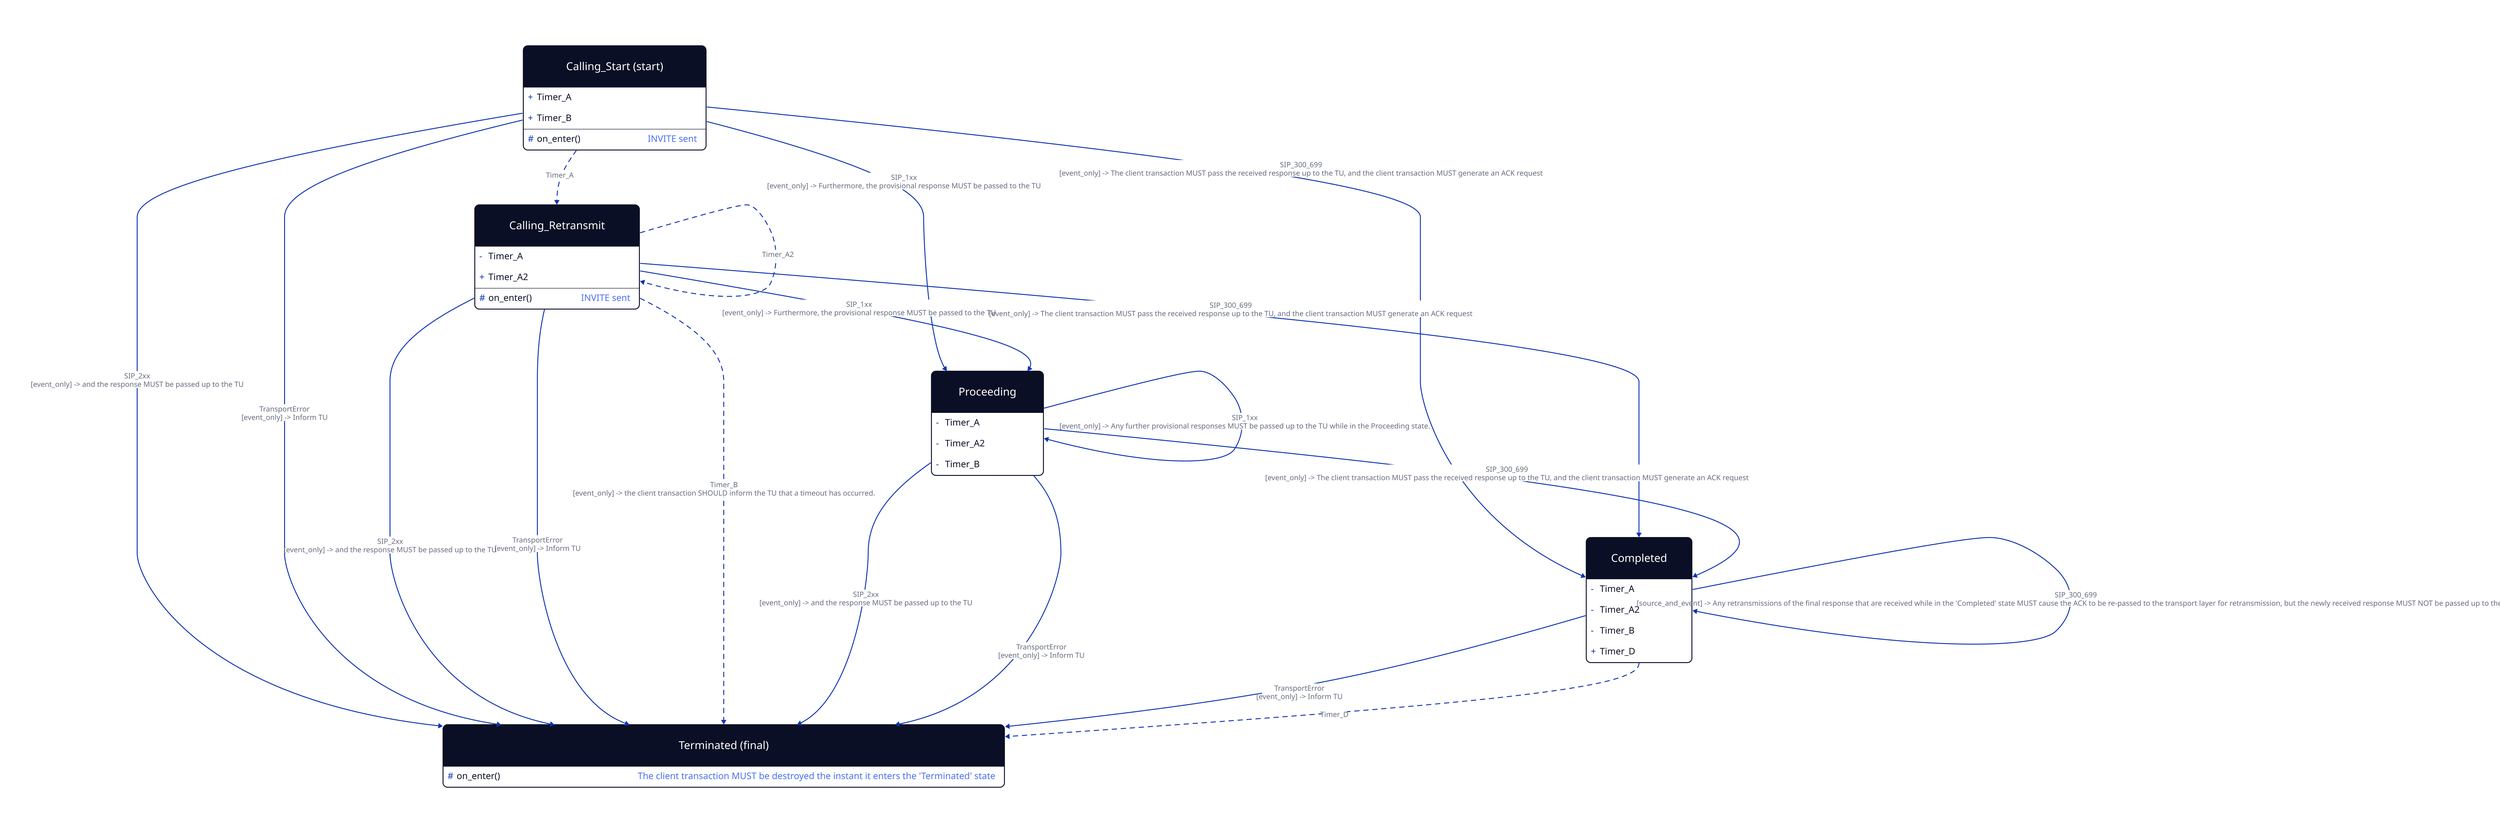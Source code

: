 classes: {
    state: {
        shape: class
        style.border-radius: 10
    }
    event: {
    }
    timer: {
        style.stroke-dash: 5
    }
    no-change: {
        style.stroke-dash: 1
    }
    next: {
        style.stroke-width: 4
    }
}

Calling_Start: {
    class: state
    label: Calling_Start (start)
    +Timer_A
    +Timer_B
    \#on_enter(): INVITE sent
}
Calling_Retransmit: {
    class: state
    -Timer_A
    +Timer_A2
    \#on_enter(): INVITE sent
}
Proceeding: {
    class: state
    -Timer_A
    -Timer_A2
    -Timer_B
}
Completed: {
    class: state
    -Timer_A
    -Timer_A2
    -Timer_B
    +Timer_D
}
Terminated: {
    class: state
    label: Terminated (final)
    \#on_enter(): The client transaction MUST be destroyed the instant it enters the 'Terminated' state
}
Calling_Start -> Proceeding {
    class: event
    label: |||md
        SIP_1xx
        [event_only] -> Furthermore, the provisional response MUST be passed to the TU
    |||
}
Calling_Start -> Terminated {
    class: event
    label: |||md
        SIP_2xx
        [event_only] -> and the response MUST be passed up to the TU
    |||
}
Calling_Start -> Completed {
    class: event
    label: |||md
        SIP_300_699
        [event_only] -> The client transaction MUST pass the received response up to the TU, and the client transaction MUST generate an ACK request
    |||
}
Calling_Start -> Terminated {
    class: event
    label: |||md
        TransportError
        [event_only] -> Inform TU
    |||
}
Calling_Start -> Calling_Retransmit {
    class: timer
    label: |||md
        Timer_A
    |||
}
Calling_Retransmit -> Proceeding {
    class: event
    label: |||md
        SIP_1xx
        [event_only] -> Furthermore, the provisional response MUST be passed to the TU
    |||
}
Calling_Retransmit -> Terminated {
    class: event
    label: |||md
        SIP_2xx
        [event_only] -> and the response MUST be passed up to the TU
    |||
}
Calling_Retransmit -> Completed {
    class: event
    label: |||md
        SIP_300_699
        [event_only] -> The client transaction MUST pass the received response up to the TU, and the client transaction MUST generate an ACK request
    |||
}
Calling_Retransmit -> Terminated {
    class: event
    label: |||md
        TransportError
        [event_only] -> Inform TU
    |||
}
Calling_Retransmit -> Calling_Retransmit {
    class: timer
    label: |||md
        Timer_A2
    |||
}
Calling_Retransmit -> Terminated {
    class: timer
    label: |||md
        Timer_B
        [event_only] -> the client transaction SHOULD inform the TU that a timeout has occurred.
    |||
}
Proceeding -> Proceeding {
    class: event
    label: |||md
        SIP_1xx
        [event_only] -> Any further provisional responses MUST be passed up to the TU while in the Proceeding state.
    |||
}
Proceeding -> Terminated {
    class: event
    label: |||md
        SIP_2xx
        [event_only] -> and the response MUST be passed up to the TU
    |||
}
Proceeding -> Completed {
    class: event
    label: |||md
        SIP_300_699
        [event_only] -> The client transaction MUST pass the received response up to the TU, and the client transaction MUST generate an ACK request
    |||
}
Proceeding -> Terminated {
    class: event
    label: |||md
        TransportError
        [event_only] -> Inform TU
    |||
}
Completed -> Completed {
    class: event
    label: |||md
        SIP_300_699
        [source_and_event] -> Any retransmissions of the final response that are received while in the 'Completed' state MUST cause the ACK to be re-passed to the transport layer for retransmission, but the newly received response MUST NOT be passed up to the TU.
    |||
}
Completed -> Terminated {
    class: event
    label: |||md
        TransportError
        [event_only] -> Inform TU
    |||
}
Completed -> Terminated {
    class: timer
    label: |||md
        Timer_D
    |||
}
